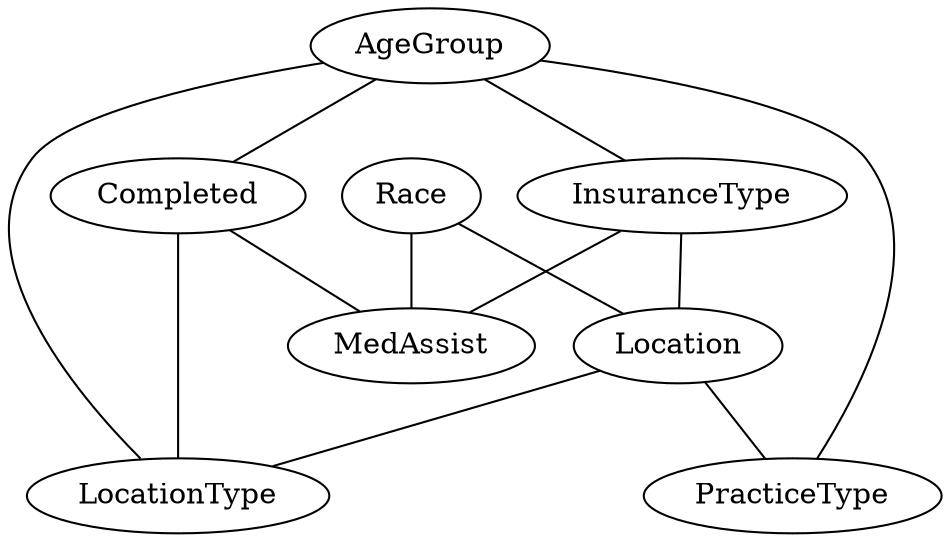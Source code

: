 graph ex2a {

  1 -- 3;
  1 -- 4;
  1 -- 7;
  1 -- 8;
  2 -- 5;
  2 -- 6;
  3 -- 5;
  3 -- 7;
  4 -- 5;
  4 -- 6;
  6 -- 7;
  6 -- 8;

  1 [label=AgeGroup]
  2 [label=Race]
  3 [label=Completed]
  4 [label=InsuranceType]
  5 [label=MedAssist]
  6 [label=Location]
  7 [label=LocationType]
  8 [label=PracticeType]

}